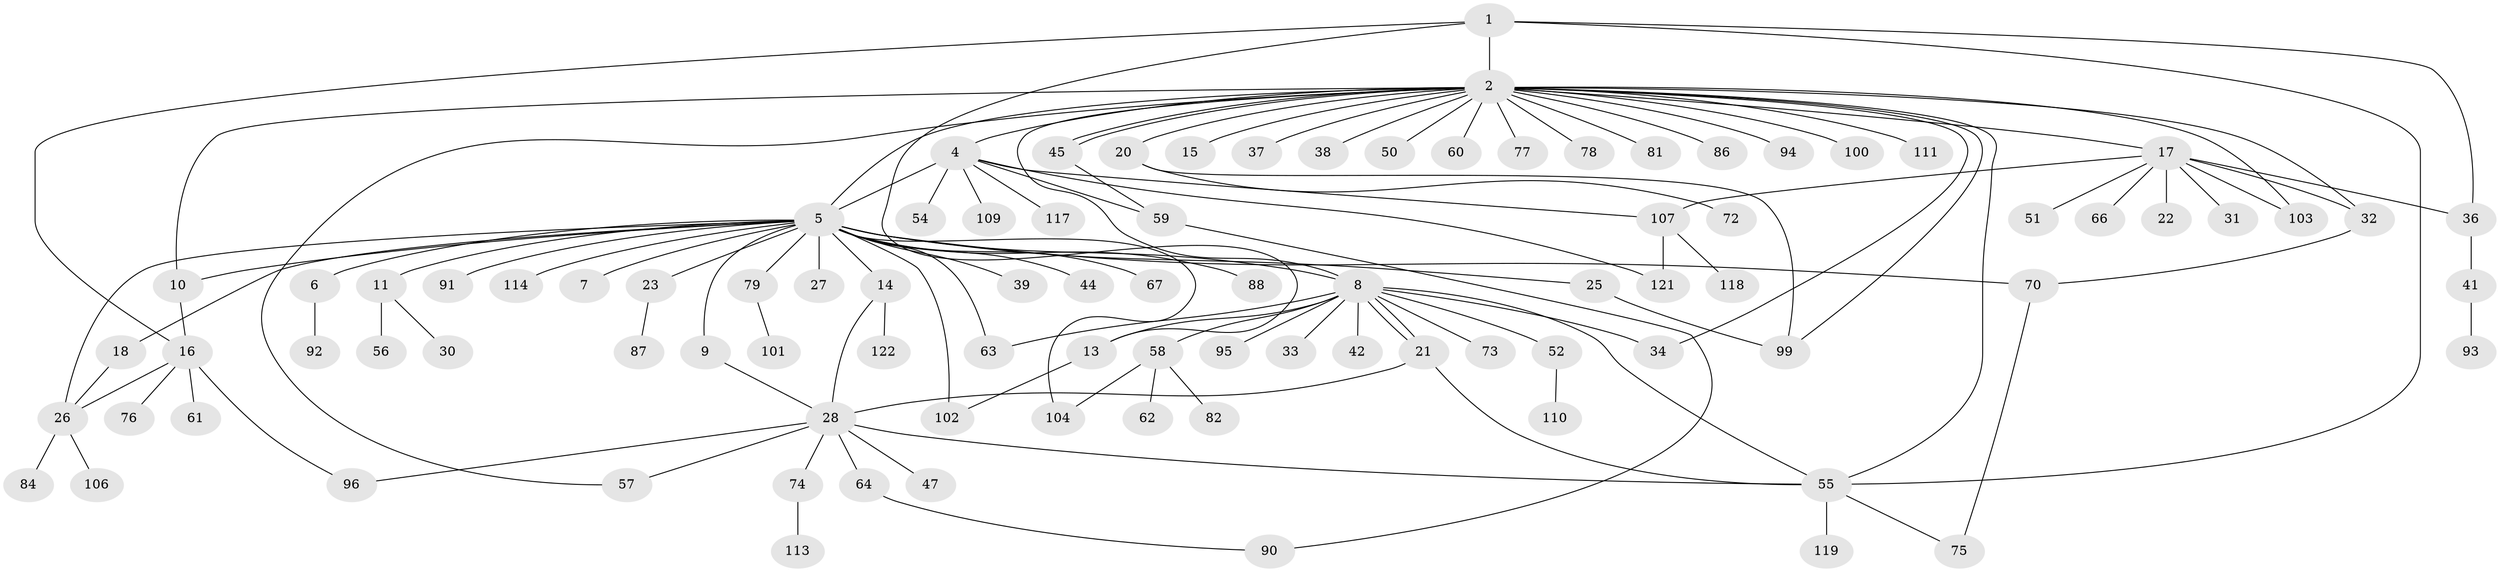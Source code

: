 // Generated by graph-tools (version 1.1) at 2025/23/03/03/25 07:23:52]
// undirected, 94 vertices, 125 edges
graph export_dot {
graph [start="1"]
  node [color=gray90,style=filled];
  1 [super="+69"];
  2 [super="+3"];
  4 [super="+29"];
  5 [super="+12"];
  6;
  7 [super="+40"];
  8 [super="+49"];
  9;
  10 [super="+48"];
  11;
  13 [super="+24"];
  14 [super="+46"];
  15;
  16 [super="+65"];
  17 [super="+19"];
  18;
  20 [super="+85"];
  21;
  22;
  23 [super="+80"];
  25 [super="+89"];
  26 [super="+83"];
  27 [super="+116"];
  28 [super="+98"];
  30 [super="+43"];
  31 [super="+115"];
  32 [super="+35"];
  33;
  34;
  36;
  37;
  38;
  39;
  41;
  42;
  44 [super="+53"];
  45;
  47 [super="+68"];
  50;
  51;
  52;
  54;
  55 [super="+112"];
  56;
  57 [super="+71"];
  58;
  59 [super="+105"];
  60;
  61;
  62;
  63;
  64;
  66 [super="+120"];
  67;
  70;
  72;
  73;
  74;
  75;
  76;
  77 [super="+108"];
  78;
  79;
  81;
  82 [super="+97"];
  84;
  86;
  87;
  88;
  90;
  91;
  92;
  93;
  94;
  95;
  96;
  99;
  100;
  101;
  102;
  103;
  104;
  106;
  107;
  109;
  110;
  111;
  113;
  114;
  117;
  118;
  119;
  121;
  122;
  1 -- 2;
  1 -- 16;
  1 -- 36;
  1 -- 55;
  1 -- 13;
  2 -- 15;
  2 -- 32;
  2 -- 37;
  2 -- 45;
  2 -- 45;
  2 -- 50;
  2 -- 94;
  2 -- 100;
  2 -- 103;
  2 -- 4;
  2 -- 5;
  2 -- 8;
  2 -- 10;
  2 -- 77;
  2 -- 78;
  2 -- 17;
  2 -- 81;
  2 -- 20;
  2 -- 86;
  2 -- 34;
  2 -- 99;
  2 -- 38;
  2 -- 111;
  2 -- 57;
  2 -- 60;
  2 -- 55;
  4 -- 5;
  4 -- 54;
  4 -- 107;
  4 -- 109;
  4 -- 121;
  4 -- 59;
  4 -- 117;
  5 -- 6;
  5 -- 7;
  5 -- 9;
  5 -- 11;
  5 -- 18;
  5 -- 23;
  5 -- 39;
  5 -- 67;
  5 -- 102;
  5 -- 70;
  5 -- 8;
  5 -- 104;
  5 -- 10;
  5 -- 27;
  5 -- 44;
  5 -- 14;
  5 -- 79;
  5 -- 114;
  5 -- 88;
  5 -- 25;
  5 -- 26;
  5 -- 91;
  5 -- 63;
  6 -- 92;
  8 -- 13;
  8 -- 21;
  8 -- 21;
  8 -- 33;
  8 -- 34;
  8 -- 42;
  8 -- 52;
  8 -- 55;
  8 -- 58;
  8 -- 63;
  8 -- 73;
  8 -- 95;
  9 -- 28;
  10 -- 16;
  11 -- 30;
  11 -- 56;
  13 -- 102;
  14 -- 28;
  14 -- 122;
  16 -- 61;
  16 -- 76;
  16 -- 96;
  16 -- 26;
  17 -- 22;
  17 -- 31;
  17 -- 32;
  17 -- 36;
  17 -- 51;
  17 -- 66;
  17 -- 103;
  17 -- 107;
  18 -- 26;
  20 -- 72;
  20 -- 99;
  21 -- 28;
  21 -- 55;
  23 -- 87;
  25 -- 99;
  26 -- 106;
  26 -- 84;
  28 -- 47;
  28 -- 64;
  28 -- 74;
  28 -- 96;
  28 -- 57;
  28 -- 55;
  32 -- 70;
  36 -- 41;
  41 -- 93;
  45 -- 59;
  52 -- 110;
  55 -- 119;
  55 -- 75;
  58 -- 62;
  58 -- 82;
  58 -- 104;
  59 -- 90;
  64 -- 90;
  70 -- 75;
  74 -- 113;
  79 -- 101;
  107 -- 118;
  107 -- 121;
}
